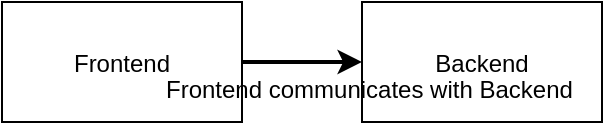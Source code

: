 <mxfile>
  <diagram name="Global Architecture">
    <mxGraphModel>
      <root>
        <mxCell id="0" />
        <mxCell id="1" parent="0" />
        <mxCell id="2" value="Frontend" style="shape=rectangle" vertex="1" parent="1">
          <mxGeometry x="20" y="20" width="120" height="60" as="geometry" />
        </mxCell>
        <mxCell id="3" value="Backend" style="shape=rectangle" vertex="1" parent="1">
          <mxGeometry x="200" y="20" width="120" height="60" as="geometry" />
        </mxCell>
        <mxCell id="4" edge="1" parent="1" source="2" target="3" style="edgeStyle=orthogonalEdgeStyle;rounded=1;strokeColor=#000000;strokeWidth=2;">
          <mxGeometry relative="1" as="geometry" />
        </mxCell>
        <!-- Annotations -->
        <mxCell id="5" value="Frontend communicates with Backend" style="text;strokeColor=none;fillColor=none;fontSize=12;" vertex="1" parent="1">
          <mxGeometry x="100" y="50" width="200" height="20" as="geometry" />
        </mxCell>
      </root>
    </mxGraphModel>
  </diagram>
</mxfile>
